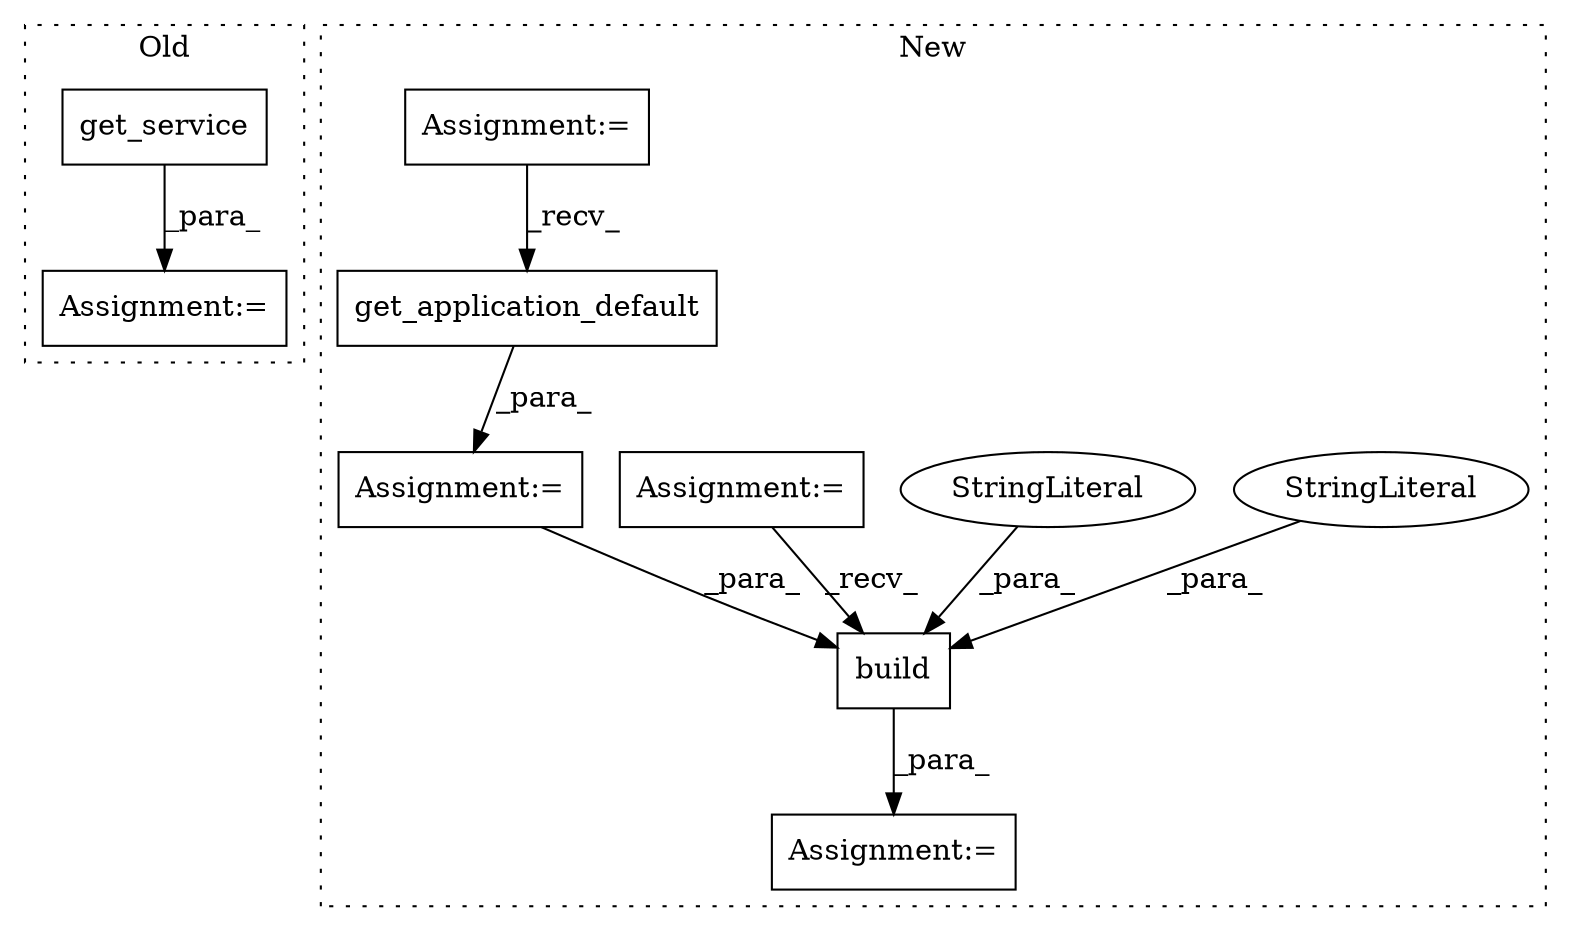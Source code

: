 digraph G {
subgraph cluster0 {
1 [label="get_service" a="32" s="741" l="13" shape="box"];
9 [label="Assignment:=" a="7" s="740" l="1" shape="box"];
label = "Old";
style="dotted";
}
subgraph cluster1 {
2 [label="get_application_default" a="32" s="1459" l="25" shape="box"];
3 [label="build" a="32" s="1509,1542" l="6,1" shape="box"];
4 [label="StringLiteral" a="45" s="1526" l="4" shape="ellipse"];
5 [label="StringLiteral" a="45" s="1515" l="10" shape="ellipse"];
6 [label="Assignment:=" a="7" s="1440" l="1" shape="box"];
7 [label="Assignment:=" a="7" s="1318" l="9" shape="box"];
8 [label="Assignment:=" a="7" s="1357" l="17" shape="box"];
10 [label="Assignment:=" a="7" s="1846" l="1" shape="box"];
label = "New";
style="dotted";
}
1 -> 9 [label="_para_"];
2 -> 6 [label="_para_"];
3 -> 10 [label="_para_"];
4 -> 3 [label="_para_"];
5 -> 3 [label="_para_"];
6 -> 3 [label="_para_"];
7 -> 3 [label="_recv_"];
8 -> 2 [label="_recv_"];
}